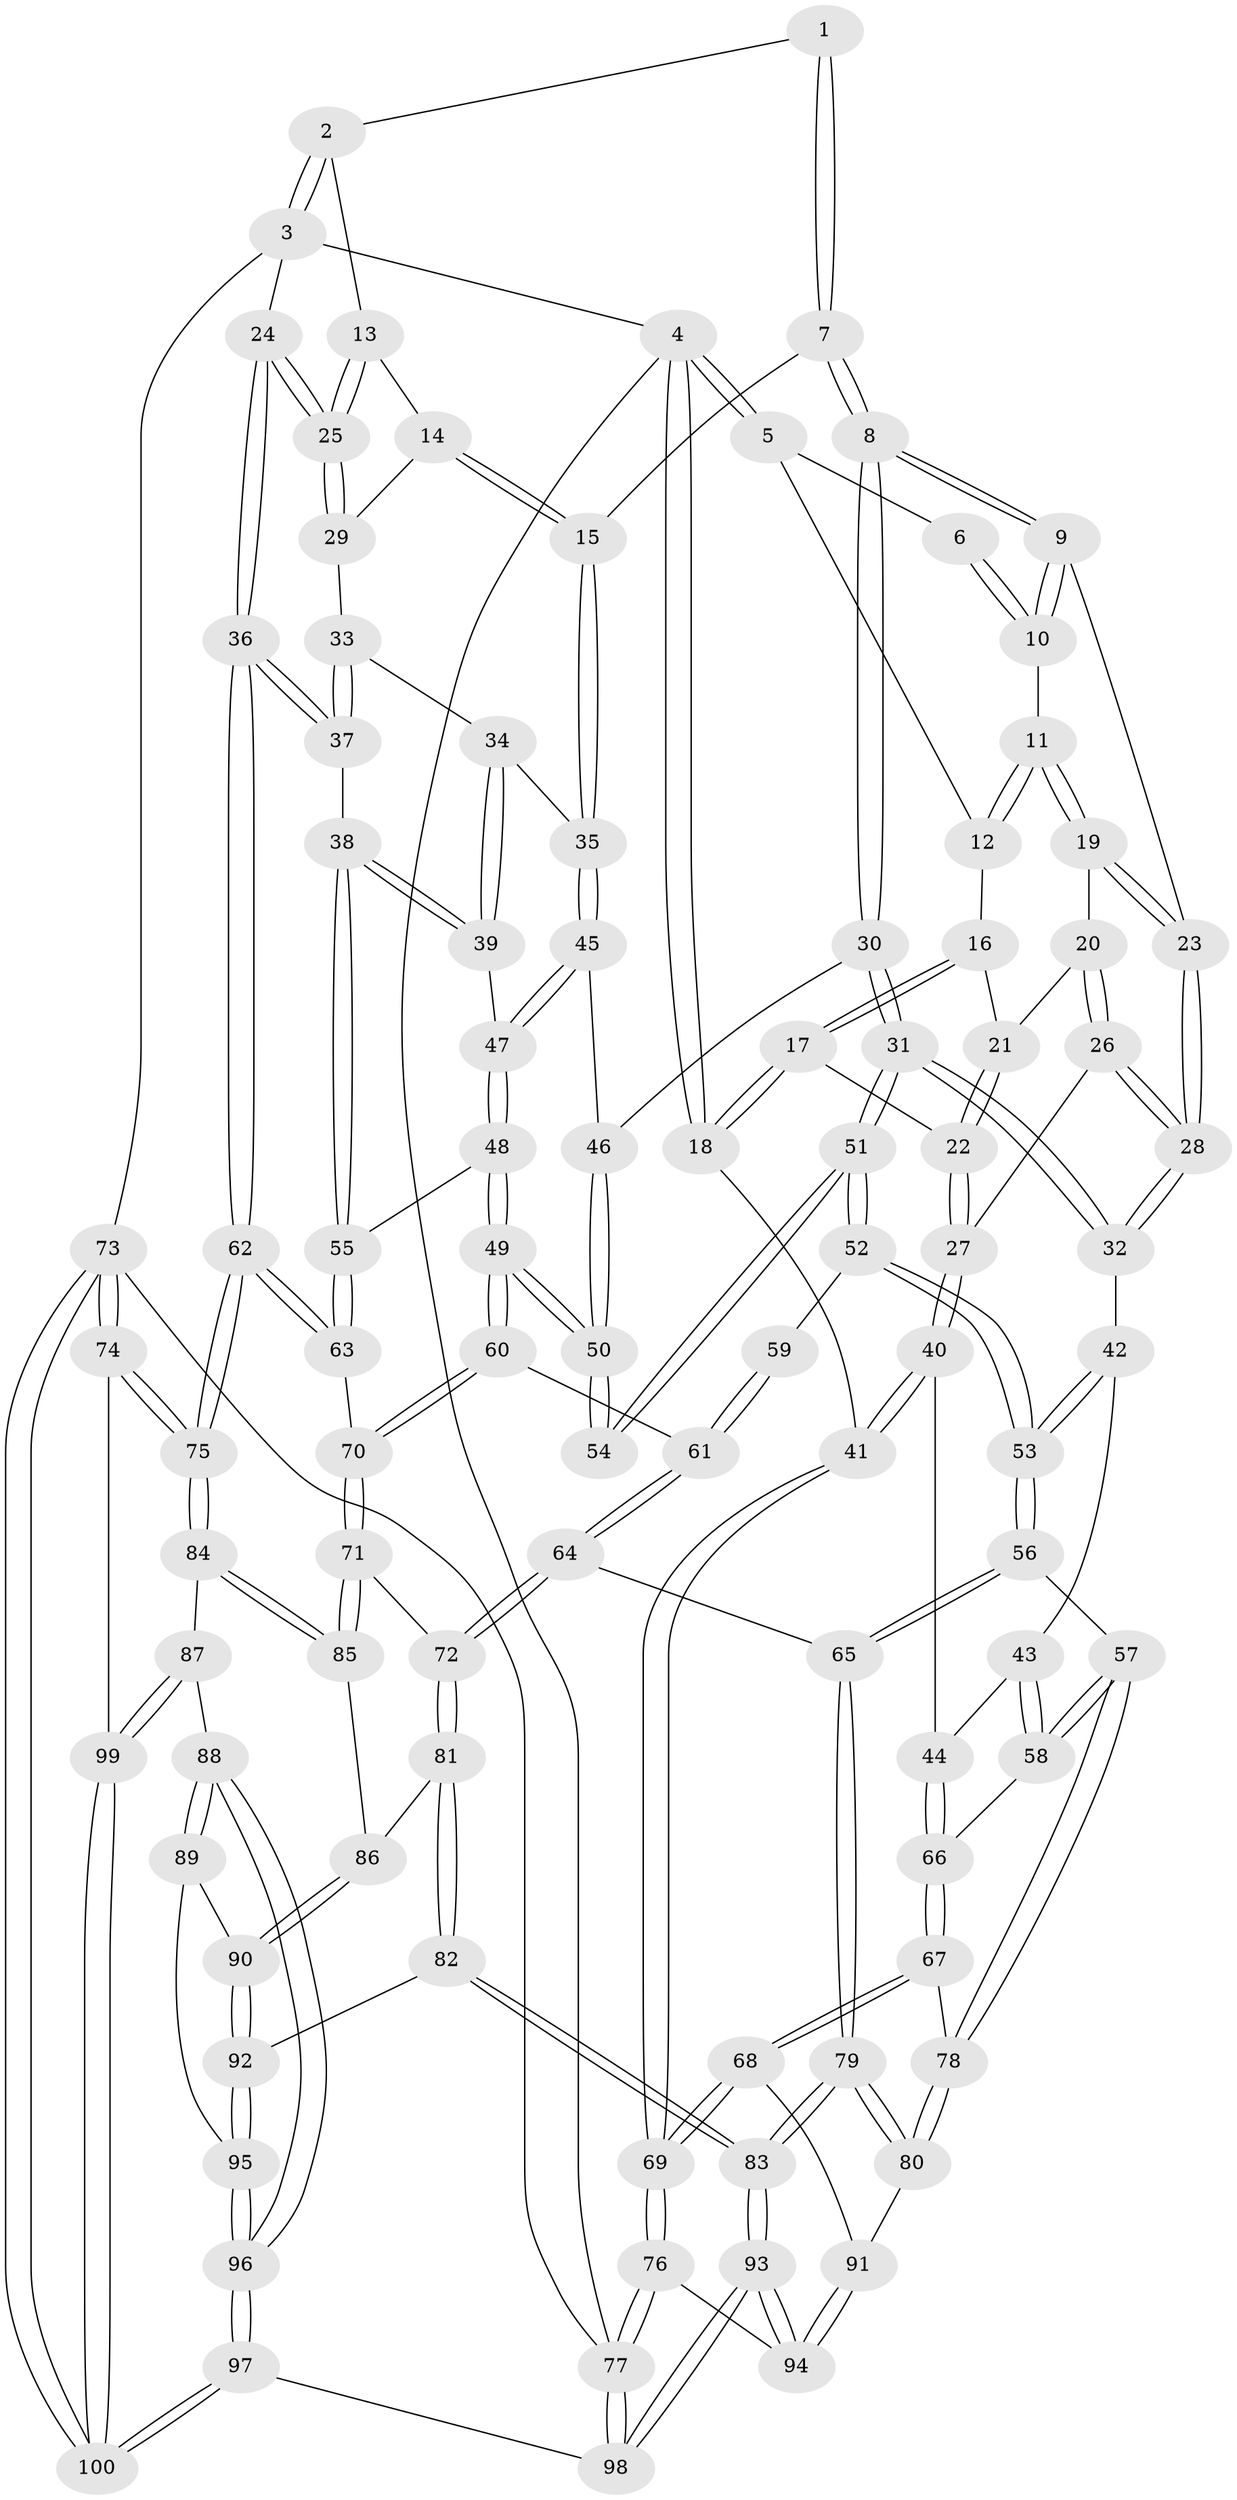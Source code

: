 // coarse degree distribution, {4: 0.423728813559322, 6: 0.1016949152542373, 5: 0.3050847457627119, 3: 0.1694915254237288}
// Generated by graph-tools (version 1.1) at 2025/42/03/06/25 10:42:34]
// undirected, 100 vertices, 247 edges
graph export_dot {
graph [start="1"]
  node [color=gray90,style=filled];
  1 [pos="+0.8069169671385769+0"];
  2 [pos="+1+0"];
  3 [pos="+1+0"];
  4 [pos="+0+0"];
  5 [pos="+0.04563535200496048+0"];
  6 [pos="+0.4118322685854891+0"];
  7 [pos="+0.6514815208747815+0.19026063955151384"];
  8 [pos="+0.5811868207607495+0.22175486005784972"];
  9 [pos="+0.46877315940700265+0.10124002099263066"];
  10 [pos="+0.42203662549889015+0"];
  11 [pos="+0.22189298847783145+0.1361355243302165"];
  12 [pos="+0.1710118580851871+0.0902609062096107"];
  13 [pos="+0.8615335300912647+0.13262419203296277"];
  14 [pos="+0.8494727042781501+0.15449915170578338"];
  15 [pos="+0.7584221450204044+0.19837037712873332"];
  16 [pos="+0.115400128938796+0.1333072424760125"];
  17 [pos="+0+0.19699605475182277"];
  18 [pos="+0+0.19505603336870497"];
  19 [pos="+0.23269163308396515+0.15060299929224708"];
  20 [pos="+0.18713843631225566+0.20755238305309476"];
  21 [pos="+0.12503417797884064+0.2054816452827024"];
  22 [pos="+0.08330815567905255+0.2443356670702595"];
  23 [pos="+0.2904364481051922+0.17462437198382877"];
  24 [pos="+1+0.1887960324853974"];
  25 [pos="+1+0.19952738476285514"];
  26 [pos="+0.1681965914524441+0.2765650106401582"];
  27 [pos="+0.1390190528916463+0.2968516028098568"];
  28 [pos="+0.2923726113059107+0.3003888221546873"];
  29 [pos="+0.9498641095990098+0.23101841058307163"];
  30 [pos="+0.5810821462529011+0.22222908756954352"];
  31 [pos="+0.5498643759946817+0.28646163016192927"];
  32 [pos="+0.2935229982603073+0.30282122642832004"];
  33 [pos="+0.9418037995210594+0.249580561974555"];
  34 [pos="+0.9336917788307633+0.2599282422082763"];
  35 [pos="+0.8405374825537504+0.32024042506376726"];
  36 [pos="+1+0.4346795030907401"];
  37 [pos="+0.9990761424300884+0.4068278600905973"];
  38 [pos="+0.9595314476485556+0.4071670794408218"];
  39 [pos="+0.9256919018356085+0.38874834728479174"];
  40 [pos="+0.12268035835924794+0.40483916042449586"];
  41 [pos="+0+0.40948828532756515"];
  42 [pos="+0.2860721926456892+0.3461423353576645"];
  43 [pos="+0.23315076687073572+0.39676950837723735"];
  44 [pos="+0.15678129353998285+0.42868781458847866"];
  45 [pos="+0.8452754360836092+0.34545449180894605"];
  46 [pos="+0.7384048356031021+0.3777709347720145"];
  47 [pos="+0.8622738214037411+0.3697917133276441"];
  48 [pos="+0.8075847772979168+0.45748414197281984"];
  49 [pos="+0.7548603047001827+0.4777708598161381"];
  50 [pos="+0.7494303927411181+0.4699783254348372"];
  51 [pos="+0.5407517274583185+0.33793748213872316"];
  52 [pos="+0.5253748039616539+0.378236258763906"];
  53 [pos="+0.4596327207359093+0.48729023866475196"];
  54 [pos="+0.7036942603733874+0.4519628738500944"];
  55 [pos="+0.8903100142467703+0.5055756333488537"];
  56 [pos="+0.452286485564939+0.518810244183009"];
  57 [pos="+0.40147692984936817+0.5409842260030772"];
  58 [pos="+0.3683729313313918+0.5278795256590394"];
  59 [pos="+0.6401947768244777+0.48024934971414257"];
  60 [pos="+0.7454905965874646+0.5190194834256814"];
  61 [pos="+0.6696810729757374+0.5399934405967199"];
  62 [pos="+1+0.6809461754034569"];
  63 [pos="+0.8992127003069582+0.5913193784018433"];
  64 [pos="+0.5925148180264648+0.6051396298919165"];
  65 [pos="+0.5022008074141768+0.5734560907288218"];
  66 [pos="+0.1724127352289251+0.5027650428037669"];
  67 [pos="+0.12467088021824271+0.6852734988470638"];
  68 [pos="+0.08630406628536773+0.7181815187121913"];
  69 [pos="+0+0.872138080406602"];
  70 [pos="+0.8063919279820512+0.6253656499949289"];
  71 [pos="+0.7745375791107169+0.6891148494674737"];
  72 [pos="+0.6645437671914247+0.7006040197760149"];
  73 [pos="+1+1"];
  74 [pos="+1+0.757695416672002"];
  75 [pos="+1+0.7211747417739373"];
  76 [pos="+0+0.8937097889135938"];
  77 [pos="+0+1"];
  78 [pos="+0.3131489610747025+0.6542218804970551"];
  79 [pos="+0.4702332663628454+0.8098043958518546"];
  80 [pos="+0.39422151331058575+0.7927626230422781"];
  81 [pos="+0.6201505184303616+0.7805277102394492"];
  82 [pos="+0.590219651916922+0.8315329457088827"];
  83 [pos="+0.5209667907378159+0.856420006535136"];
  84 [pos="+0.8121087660315411+0.7416631723345587"];
  85 [pos="+0.7993668392428473+0.7297175142008273"];
  86 [pos="+0.7487595817570113+0.8069808092845033"];
  87 [pos="+0.8591827687911184+0.879293297658794"];
  88 [pos="+0.7965193363067846+0.8976155999266939"];
  89 [pos="+0.7770281804909146+0.8887351022277227"];
  90 [pos="+0.7267283028701483+0.8476764652725266"];
  91 [pos="+0.3526994212369665+0.8180574005671444"];
  92 [pos="+0.613089503454218+0.8435152523096856"];
  93 [pos="+0.4656582161648284+1"];
  94 [pos="+0.2878316719697681+0.8998848065170516"];
  95 [pos="+0.6763949073992295+0.9196507568341894"];
  96 [pos="+0.7185965249348923+1"];
  97 [pos="+0.6989332181785372+1"];
  98 [pos="+0.47007883055622296+1"];
  99 [pos="+0.8893722618310912+0.8941472342393587"];
  100 [pos="+0.893320669905211+1"];
  1 -- 2;
  1 -- 7;
  1 -- 7;
  2 -- 3;
  2 -- 3;
  2 -- 13;
  3 -- 4;
  3 -- 24;
  3 -- 73;
  4 -- 5;
  4 -- 5;
  4 -- 18;
  4 -- 18;
  4 -- 77;
  5 -- 6;
  5 -- 12;
  6 -- 10;
  6 -- 10;
  7 -- 8;
  7 -- 8;
  7 -- 15;
  8 -- 9;
  8 -- 9;
  8 -- 30;
  8 -- 30;
  9 -- 10;
  9 -- 10;
  9 -- 23;
  10 -- 11;
  11 -- 12;
  11 -- 12;
  11 -- 19;
  11 -- 19;
  12 -- 16;
  13 -- 14;
  13 -- 25;
  13 -- 25;
  14 -- 15;
  14 -- 15;
  14 -- 29;
  15 -- 35;
  15 -- 35;
  16 -- 17;
  16 -- 17;
  16 -- 21;
  17 -- 18;
  17 -- 18;
  17 -- 22;
  18 -- 41;
  19 -- 20;
  19 -- 23;
  19 -- 23;
  20 -- 21;
  20 -- 26;
  20 -- 26;
  21 -- 22;
  21 -- 22;
  22 -- 27;
  22 -- 27;
  23 -- 28;
  23 -- 28;
  24 -- 25;
  24 -- 25;
  24 -- 36;
  24 -- 36;
  25 -- 29;
  25 -- 29;
  26 -- 27;
  26 -- 28;
  26 -- 28;
  27 -- 40;
  27 -- 40;
  28 -- 32;
  28 -- 32;
  29 -- 33;
  30 -- 31;
  30 -- 31;
  30 -- 46;
  31 -- 32;
  31 -- 32;
  31 -- 51;
  31 -- 51;
  32 -- 42;
  33 -- 34;
  33 -- 37;
  33 -- 37;
  34 -- 35;
  34 -- 39;
  34 -- 39;
  35 -- 45;
  35 -- 45;
  36 -- 37;
  36 -- 37;
  36 -- 62;
  36 -- 62;
  37 -- 38;
  38 -- 39;
  38 -- 39;
  38 -- 55;
  38 -- 55;
  39 -- 47;
  40 -- 41;
  40 -- 41;
  40 -- 44;
  41 -- 69;
  41 -- 69;
  42 -- 43;
  42 -- 53;
  42 -- 53;
  43 -- 44;
  43 -- 58;
  43 -- 58;
  44 -- 66;
  44 -- 66;
  45 -- 46;
  45 -- 47;
  45 -- 47;
  46 -- 50;
  46 -- 50;
  47 -- 48;
  47 -- 48;
  48 -- 49;
  48 -- 49;
  48 -- 55;
  49 -- 50;
  49 -- 50;
  49 -- 60;
  49 -- 60;
  50 -- 54;
  50 -- 54;
  51 -- 52;
  51 -- 52;
  51 -- 54;
  51 -- 54;
  52 -- 53;
  52 -- 53;
  52 -- 59;
  53 -- 56;
  53 -- 56;
  55 -- 63;
  55 -- 63;
  56 -- 57;
  56 -- 65;
  56 -- 65;
  57 -- 58;
  57 -- 58;
  57 -- 78;
  57 -- 78;
  58 -- 66;
  59 -- 61;
  59 -- 61;
  60 -- 61;
  60 -- 70;
  60 -- 70;
  61 -- 64;
  61 -- 64;
  62 -- 63;
  62 -- 63;
  62 -- 75;
  62 -- 75;
  63 -- 70;
  64 -- 65;
  64 -- 72;
  64 -- 72;
  65 -- 79;
  65 -- 79;
  66 -- 67;
  66 -- 67;
  67 -- 68;
  67 -- 68;
  67 -- 78;
  68 -- 69;
  68 -- 69;
  68 -- 91;
  69 -- 76;
  69 -- 76;
  70 -- 71;
  70 -- 71;
  71 -- 72;
  71 -- 85;
  71 -- 85;
  72 -- 81;
  72 -- 81;
  73 -- 74;
  73 -- 74;
  73 -- 100;
  73 -- 100;
  73 -- 77;
  74 -- 75;
  74 -- 75;
  74 -- 99;
  75 -- 84;
  75 -- 84;
  76 -- 77;
  76 -- 77;
  76 -- 94;
  77 -- 98;
  77 -- 98;
  78 -- 80;
  78 -- 80;
  79 -- 80;
  79 -- 80;
  79 -- 83;
  79 -- 83;
  80 -- 91;
  81 -- 82;
  81 -- 82;
  81 -- 86;
  82 -- 83;
  82 -- 83;
  82 -- 92;
  83 -- 93;
  83 -- 93;
  84 -- 85;
  84 -- 85;
  84 -- 87;
  85 -- 86;
  86 -- 90;
  86 -- 90;
  87 -- 88;
  87 -- 99;
  87 -- 99;
  88 -- 89;
  88 -- 89;
  88 -- 96;
  88 -- 96;
  89 -- 90;
  89 -- 95;
  90 -- 92;
  90 -- 92;
  91 -- 94;
  91 -- 94;
  92 -- 95;
  92 -- 95;
  93 -- 94;
  93 -- 94;
  93 -- 98;
  93 -- 98;
  95 -- 96;
  95 -- 96;
  96 -- 97;
  96 -- 97;
  97 -- 98;
  97 -- 100;
  97 -- 100;
  99 -- 100;
  99 -- 100;
}
